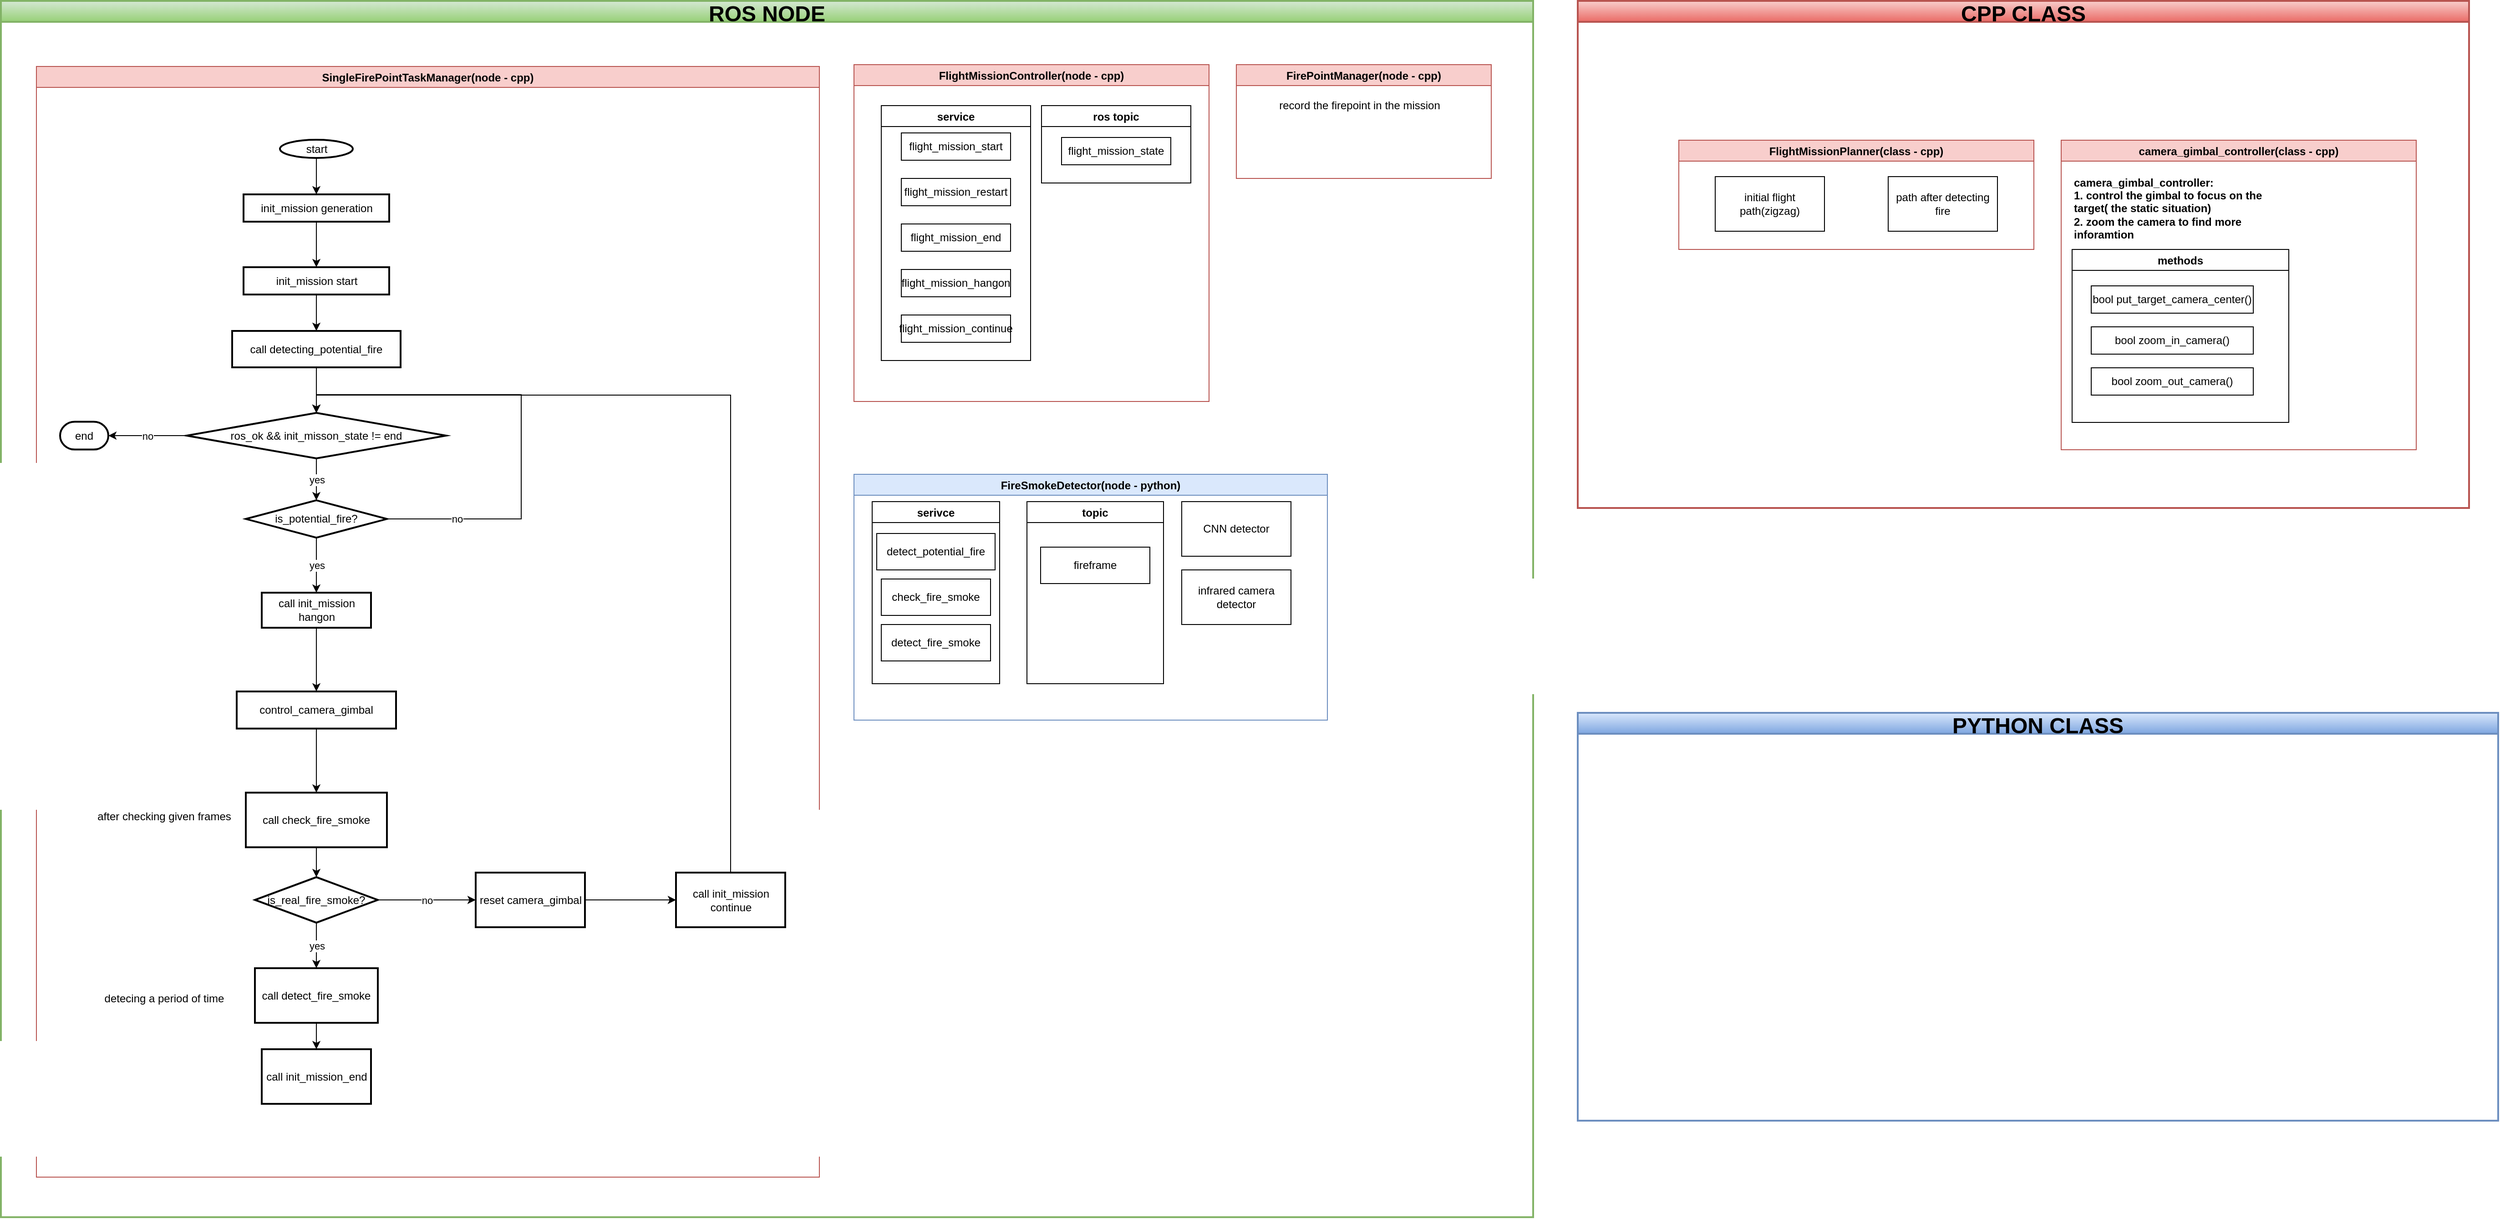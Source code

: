 <mxfile>
    <diagram id="Jxidr3ApS-HIUd0IqQsU" name="第 1 页">
        <mxGraphModel dx="3703" dy="1137" grid="0" gridSize="10" guides="1" tooltips="1" connect="1" arrows="1" fold="1" page="0" pageScale="1" pageWidth="827" pageHeight="1169" background="none" math="0" shadow="0">
            <root>
                <mxCell id="0"/>
                <mxCell id="1" parent="0"/>
                <mxCell id="Dc3XethNihEzIgwHtPZ2-13" value="ROS NODE" style="swimlane;glass=0;strokeWidth=2;gradientColor=#97d077;fillColor=#d5e8d4;strokeColor=#82b366;fontSize=24;swimlaneFillColor=none;fontColor=#000000;" parent="1" vertex="1">
                    <mxGeometry x="-1794" y="-204" width="1683" height="1336" as="geometry"/>
                </mxCell>
                <mxCell id="V2wQXWlP-ilBj3laSn5z-2" value="SingleFirePointTaskManager(node - cpp)" style="swimlane;fillColor=#f8cecc;strokeColor=#b85450;fontColor=#000000;" parent="Dc3XethNihEzIgwHtPZ2-13" vertex="1">
                    <mxGeometry x="39" y="72" width="860" height="1220" as="geometry"/>
                </mxCell>
                <mxCell id="V2wQXWlP-ilBj3laSn5z-29" value="start" style="strokeWidth=2;html=1;shape=mxgraph.flowchart.start_1;whiteSpace=wrap;" parent="V2wQXWlP-ilBj3laSn5z-2" vertex="1">
                    <mxGeometry x="267.5" y="80.5" width="80" height="20" as="geometry"/>
                </mxCell>
                <mxCell id="3" value="no" style="edgeStyle=orthogonalEdgeStyle;rounded=0;orthogonalLoop=1;jettySize=auto;html=1;exitX=0;exitY=0.5;exitDx=0;exitDy=0;exitPerimeter=0;entryX=1;entryY=0.5;entryDx=0;entryDy=0;entryPerimeter=0;" edge="1" parent="V2wQXWlP-ilBj3laSn5z-2" source="V2wQXWlP-ilBj3laSn5z-32" target="2">
                    <mxGeometry relative="1" as="geometry"/>
                </mxCell>
                <mxCell id="V2wQXWlP-ilBj3laSn5z-32" value="ros_ok &amp;amp;&amp;amp; init_misson_state != end" style="strokeWidth=2;html=1;shape=mxgraph.flowchart.decision;whiteSpace=wrap;" parent="V2wQXWlP-ilBj3laSn5z-2" vertex="1">
                    <mxGeometry x="165" y="380.54" width="285" height="50" as="geometry"/>
                </mxCell>
                <mxCell id="V2wQXWlP-ilBj3laSn5z-39" value="&lt;span&gt;init_mission generation&lt;/span&gt;" style="whiteSpace=wrap;html=1;strokeWidth=2;" parent="V2wQXWlP-ilBj3laSn5z-2" vertex="1">
                    <mxGeometry x="227.5" y="140.5" width="160" height="30" as="geometry"/>
                </mxCell>
                <mxCell id="V2wQXWlP-ilBj3laSn5z-40" value="" style="edgeStyle=orthogonalEdgeStyle;rounded=0;orthogonalLoop=1;jettySize=auto;html=1;" parent="V2wQXWlP-ilBj3laSn5z-2" source="V2wQXWlP-ilBj3laSn5z-29" target="V2wQXWlP-ilBj3laSn5z-39" edge="1">
                    <mxGeometry relative="1" as="geometry"/>
                </mxCell>
                <mxCell id="V2wQXWlP-ilBj3laSn5z-41" value="&lt;span&gt;init_mission start&lt;/span&gt;" style="whiteSpace=wrap;html=1;strokeWidth=2;" parent="V2wQXWlP-ilBj3laSn5z-2" vertex="1">
                    <mxGeometry x="227.5" y="220.5" width="160" height="30" as="geometry"/>
                </mxCell>
                <mxCell id="V2wQXWlP-ilBj3laSn5z-42" value="" style="edgeStyle=orthogonalEdgeStyle;rounded=0;orthogonalLoop=1;jettySize=auto;html=1;" parent="V2wQXWlP-ilBj3laSn5z-2" source="V2wQXWlP-ilBj3laSn5z-39" target="V2wQXWlP-ilBj3laSn5z-41" edge="1">
                    <mxGeometry relative="1" as="geometry"/>
                </mxCell>
                <mxCell id="V2wQXWlP-ilBj3laSn5z-111" value="no" style="edgeStyle=orthogonalEdgeStyle;rounded=0;orthogonalLoop=1;jettySize=auto;html=1;exitX=1;exitY=0.5;exitDx=0;exitDy=0;entryX=0.5;entryY=0;entryDx=0;entryDy=0;entryPerimeter=0;" parent="V2wQXWlP-ilBj3laSn5z-2" source="V2wQXWlP-ilBj3laSn5z-109" target="V2wQXWlP-ilBj3laSn5z-32" edge="1">
                    <mxGeometry x="-0.707" relative="1" as="geometry">
                        <Array as="points">
                            <mxPoint x="532.5" y="496.54"/>
                            <mxPoint x="532.5" y="360.54"/>
                            <mxPoint x="307.5" y="360.54"/>
                        </Array>
                        <mxPoint as="offset"/>
                    </mxGeometry>
                </mxCell>
                <mxCell id="V2wQXWlP-ilBj3laSn5z-109" value="is_potential_fire?" style="rhombus;whiteSpace=wrap;html=1;strokeWidth=2;" parent="V2wQXWlP-ilBj3laSn5z-2" vertex="1">
                    <mxGeometry x="230" y="476.54" width="155" height="41" as="geometry"/>
                </mxCell>
                <mxCell id="V2wQXWlP-ilBj3laSn5z-110" value="yes" style="edgeStyle=orthogonalEdgeStyle;rounded=0;orthogonalLoop=1;jettySize=auto;html=1;" parent="V2wQXWlP-ilBj3laSn5z-2" source="V2wQXWlP-ilBj3laSn5z-32" target="V2wQXWlP-ilBj3laSn5z-109" edge="1">
                    <mxGeometry relative="1" as="geometry">
                        <Array as="points">
                            <mxPoint x="307.5" y="456.54"/>
                            <mxPoint x="307.5" y="456.54"/>
                        </Array>
                    </mxGeometry>
                </mxCell>
                <mxCell id="V2wQXWlP-ilBj3laSn5z-114" value="control_camera_gimbal" style="whiteSpace=wrap;html=1;strokeWidth=2;" parent="V2wQXWlP-ilBj3laSn5z-2" vertex="1">
                    <mxGeometry x="220" y="686.54" width="175" height="40.75" as="geometry"/>
                </mxCell>
                <mxCell id="V2wQXWlP-ilBj3laSn5z-117" value="call detecting_potential_fire" style="whiteSpace=wrap;html=1;strokeWidth=2;" parent="V2wQXWlP-ilBj3laSn5z-2" vertex="1">
                    <mxGeometry x="215" y="290.5" width="185" height="40" as="geometry"/>
                </mxCell>
                <mxCell id="V2wQXWlP-ilBj3laSn5z-118" value="" style="edgeStyle=orthogonalEdgeStyle;rounded=0;orthogonalLoop=1;jettySize=auto;html=1;" parent="V2wQXWlP-ilBj3laSn5z-2" source="V2wQXWlP-ilBj3laSn5z-41" target="V2wQXWlP-ilBj3laSn5z-117" edge="1">
                    <mxGeometry relative="1" as="geometry"/>
                </mxCell>
                <mxCell id="V2wQXWlP-ilBj3laSn5z-119" style="edgeStyle=orthogonalEdgeStyle;rounded=0;orthogonalLoop=1;jettySize=auto;html=1;exitX=0.5;exitY=1;exitDx=0;exitDy=0;entryX=0.5;entryY=0;entryDx=0;entryDy=0;entryPerimeter=0;" parent="V2wQXWlP-ilBj3laSn5z-2" source="V2wQXWlP-ilBj3laSn5z-117" target="V2wQXWlP-ilBj3laSn5z-32" edge="1">
                    <mxGeometry relative="1" as="geometry">
                        <mxPoint x="307.328" y="520.5" as="targetPoint"/>
                    </mxGeometry>
                </mxCell>
                <mxCell id="V2wQXWlP-ilBj3laSn5z-120" value="call check_fire_smoke" style="whiteSpace=wrap;html=1;strokeWidth=2;" parent="V2wQXWlP-ilBj3laSn5z-2" vertex="1">
                    <mxGeometry x="230" y="797.67" width="155" height="60" as="geometry"/>
                </mxCell>
                <mxCell id="V2wQXWlP-ilBj3laSn5z-121" value="" style="edgeStyle=orthogonalEdgeStyle;rounded=0;orthogonalLoop=1;jettySize=auto;html=1;" parent="V2wQXWlP-ilBj3laSn5z-2" source="V2wQXWlP-ilBj3laSn5z-114" target="V2wQXWlP-ilBj3laSn5z-120" edge="1">
                    <mxGeometry relative="1" as="geometry"/>
                </mxCell>
                <mxCell id="V2wQXWlP-ilBj3laSn5z-132" value="&lt;span&gt;after checking given frames&lt;/span&gt;" style="text;html=1;align=center;verticalAlign=middle;resizable=0;points=[];autosize=1;strokeColor=none;fillColor=none;" parent="V2wQXWlP-ilBj3laSn5z-2" vertex="1">
                    <mxGeometry x="60" y="813.5" width="160" height="20" as="geometry"/>
                </mxCell>
                <mxCell id="V2wQXWlP-ilBj3laSn5z-128" value="call detect_fire_smoke" style="whiteSpace=wrap;html=1;strokeWidth=2;" parent="V2wQXWlP-ilBj3laSn5z-2" vertex="1">
                    <mxGeometry x="240" y="990.5" width="135" height="60" as="geometry"/>
                </mxCell>
                <mxCell id="V2wQXWlP-ilBj3laSn5z-135" value="yes" style="edgeStyle=orthogonalEdgeStyle;rounded=0;orthogonalLoop=1;jettySize=auto;html=1;exitX=0.5;exitY=1;exitDx=0;exitDy=0;entryX=0.5;entryY=0;entryDx=0;entryDy=0;" parent="V2wQXWlP-ilBj3laSn5z-2" source="V2wQXWlP-ilBj3laSn5z-133" target="V2wQXWlP-ilBj3laSn5z-128" edge="1">
                    <mxGeometry relative="1" as="geometry"/>
                </mxCell>
                <mxCell id="V2wQXWlP-ilBj3laSn5z-133" value="is_real_fire_smoke?" style="rhombus;whiteSpace=wrap;html=1;strokeWidth=2;" parent="V2wQXWlP-ilBj3laSn5z-2" vertex="1">
                    <mxGeometry x="240" y="890.5" width="135" height="50" as="geometry"/>
                </mxCell>
                <mxCell id="V2wQXWlP-ilBj3laSn5z-134" value="" style="edgeStyle=orthogonalEdgeStyle;rounded=0;orthogonalLoop=1;jettySize=auto;html=1;" parent="V2wQXWlP-ilBj3laSn5z-2" source="V2wQXWlP-ilBj3laSn5z-120" target="V2wQXWlP-ilBj3laSn5z-133" edge="1">
                    <mxGeometry relative="1" as="geometry"/>
                </mxCell>
                <mxCell id="V2wQXWlP-ilBj3laSn5z-136" value="reset camera_gimbal" style="whiteSpace=wrap;html=1;strokeWidth=2;" parent="V2wQXWlP-ilBj3laSn5z-2" vertex="1">
                    <mxGeometry x="482.5" y="885.5" width="120" height="60" as="geometry"/>
                </mxCell>
                <mxCell id="V2wQXWlP-ilBj3laSn5z-137" value="no" style="edgeStyle=orthogonalEdgeStyle;rounded=0;orthogonalLoop=1;jettySize=auto;html=1;" parent="V2wQXWlP-ilBj3laSn5z-2" source="V2wQXWlP-ilBj3laSn5z-133" target="V2wQXWlP-ilBj3laSn5z-136" edge="1">
                    <mxGeometry relative="1" as="geometry"/>
                </mxCell>
                <mxCell id="V2wQXWlP-ilBj3laSn5z-138" value="call init_mission continue" style="whiteSpace=wrap;html=1;strokeWidth=2;" parent="V2wQXWlP-ilBj3laSn5z-2" vertex="1">
                    <mxGeometry x="702.5" y="885.5" width="120" height="60" as="geometry"/>
                </mxCell>
                <mxCell id="V2wQXWlP-ilBj3laSn5z-139" value="" style="edgeStyle=orthogonalEdgeStyle;rounded=0;orthogonalLoop=1;jettySize=auto;html=1;" parent="V2wQXWlP-ilBj3laSn5z-2" source="V2wQXWlP-ilBj3laSn5z-136" target="V2wQXWlP-ilBj3laSn5z-138" edge="1">
                    <mxGeometry relative="1" as="geometry"/>
                </mxCell>
                <mxCell id="V2wQXWlP-ilBj3laSn5z-140" style="edgeStyle=orthogonalEdgeStyle;rounded=0;orthogonalLoop=1;jettySize=auto;html=1;exitX=0.5;exitY=0;exitDx=0;exitDy=0;entryX=0.5;entryY=0;entryDx=0;entryDy=0;entryPerimeter=0;" parent="V2wQXWlP-ilBj3laSn5z-2" source="V2wQXWlP-ilBj3laSn5z-138" target="V2wQXWlP-ilBj3laSn5z-32" edge="1">
                    <mxGeometry relative="1" as="geometry">
                        <Array as="points">
                            <mxPoint x="763" y="361"/>
                            <mxPoint x="308" y="361"/>
                        </Array>
                    </mxGeometry>
                </mxCell>
                <mxCell id="V2wQXWlP-ilBj3laSn5z-142" value="call init_mission_end" style="whiteSpace=wrap;html=1;strokeWidth=2;" parent="V2wQXWlP-ilBj3laSn5z-2" vertex="1">
                    <mxGeometry x="247.5" y="1079.5" width="120" height="60" as="geometry"/>
                </mxCell>
                <mxCell id="V2wQXWlP-ilBj3laSn5z-143" value="" style="edgeStyle=orthogonalEdgeStyle;rounded=0;orthogonalLoop=1;jettySize=auto;html=1;" parent="V2wQXWlP-ilBj3laSn5z-2" source="V2wQXWlP-ilBj3laSn5z-128" target="V2wQXWlP-ilBj3laSn5z-142" edge="1">
                    <mxGeometry relative="1" as="geometry"/>
                </mxCell>
                <mxCell id="Dc3XethNihEzIgwHtPZ2-1" value="detecing a period of time" style="text;html=1;align=center;verticalAlign=middle;resizable=0;points=[];autosize=1;strokeColor=none;fillColor=none;" parent="V2wQXWlP-ilBj3laSn5z-2" vertex="1">
                    <mxGeometry x="65" y="1013.5" width="150" height="20" as="geometry"/>
                </mxCell>
                <mxCell id="V2wQXWlP-ilBj3laSn5z-112" value="call init_mission hangon" style="whiteSpace=wrap;html=1;strokeWidth=2;" parent="V2wQXWlP-ilBj3laSn5z-2" vertex="1">
                    <mxGeometry x="247.5" y="578.04" width="120" height="38.5" as="geometry"/>
                </mxCell>
                <mxCell id="V2wQXWlP-ilBj3laSn5z-115" value="" style="edgeStyle=orthogonalEdgeStyle;rounded=0;orthogonalLoop=1;jettySize=auto;html=1;" parent="V2wQXWlP-ilBj3laSn5z-2" source="V2wQXWlP-ilBj3laSn5z-112" target="V2wQXWlP-ilBj3laSn5z-114" edge="1">
                    <mxGeometry relative="1" as="geometry"/>
                </mxCell>
                <mxCell id="V2wQXWlP-ilBj3laSn5z-113" value="yes" style="edgeStyle=orthogonalEdgeStyle;rounded=0;orthogonalLoop=1;jettySize=auto;html=1;" parent="V2wQXWlP-ilBj3laSn5z-2" source="V2wQXWlP-ilBj3laSn5z-109" target="V2wQXWlP-ilBj3laSn5z-112" edge="1">
                    <mxGeometry relative="1" as="geometry"/>
                </mxCell>
                <mxCell id="2" value="end" style="strokeWidth=2;html=1;shape=mxgraph.flowchart.terminator;whiteSpace=wrap;" vertex="1" parent="V2wQXWlP-ilBj3laSn5z-2">
                    <mxGeometry x="26" y="390.27" width="53" height="30.54" as="geometry"/>
                </mxCell>
                <mxCell id="V2wQXWlP-ilBj3laSn5z-3" value="FlightMissionController(node - cpp)" style="swimlane;fillColor=#f8cecc;strokeColor=#b85450;fontColor=#000000;" parent="Dc3XethNihEzIgwHtPZ2-13" vertex="1">
                    <mxGeometry x="937" y="70" width="390" height="370" as="geometry"/>
                </mxCell>
                <mxCell id="V2wQXWlP-ilBj3laSn5z-10" value="service" style="swimlane;" parent="V2wQXWlP-ilBj3laSn5z-3" vertex="1">
                    <mxGeometry x="30" y="45" width="164" height="280" as="geometry">
                        <mxRectangle x="30" y="55" width="70" height="23" as="alternateBounds"/>
                    </mxGeometry>
                </mxCell>
                <mxCell id="V2wQXWlP-ilBj3laSn5z-5" value="flight_mission_start" style="rounded=0;whiteSpace=wrap;html=1;" parent="V2wQXWlP-ilBj3laSn5z-10" vertex="1">
                    <mxGeometry x="22" y="30" width="120" height="30" as="geometry"/>
                </mxCell>
                <mxCell id="V2wQXWlP-ilBj3laSn5z-6" value="flight_mission_restart" style="rounded=0;whiteSpace=wrap;html=1;" parent="V2wQXWlP-ilBj3laSn5z-10" vertex="1">
                    <mxGeometry x="22" y="80" width="120" height="30" as="geometry"/>
                </mxCell>
                <mxCell id="V2wQXWlP-ilBj3laSn5z-7" value="flight_mission_end" style="rounded=0;whiteSpace=wrap;html=1;" parent="V2wQXWlP-ilBj3laSn5z-10" vertex="1">
                    <mxGeometry x="22" y="130" width="120" height="30" as="geometry"/>
                </mxCell>
                <mxCell id="V2wQXWlP-ilBj3laSn5z-8" value="flight_mission_hangon" style="rounded=0;whiteSpace=wrap;html=1;" parent="V2wQXWlP-ilBj3laSn5z-10" vertex="1">
                    <mxGeometry x="22" y="180" width="120" height="30" as="geometry"/>
                </mxCell>
                <mxCell id="V2wQXWlP-ilBj3laSn5z-9" value="flight_mission_continue" style="rounded=0;whiteSpace=wrap;html=1;" parent="V2wQXWlP-ilBj3laSn5z-10" vertex="1">
                    <mxGeometry x="22" y="230" width="120" height="30" as="geometry"/>
                </mxCell>
                <mxCell id="V2wQXWlP-ilBj3laSn5z-11" value="ros topic" style="swimlane;" parent="V2wQXWlP-ilBj3laSn5z-3" vertex="1">
                    <mxGeometry x="206" y="45" width="164" height="85" as="geometry">
                        <mxRectangle x="30" y="55" width="70" height="23" as="alternateBounds"/>
                    </mxGeometry>
                </mxCell>
                <mxCell id="V2wQXWlP-ilBj3laSn5z-12" value="flight_mission_state" style="rounded=0;whiteSpace=wrap;html=1;" parent="V2wQXWlP-ilBj3laSn5z-11" vertex="1">
                    <mxGeometry x="22" y="35" width="120" height="30" as="geometry"/>
                </mxCell>
                <mxCell id="V2wQXWlP-ilBj3laSn5z-20" value="FireSmokeDetector(node - python)" style="swimlane;fillColor=#dae8fc;strokeColor=#6c8ebf;fontColor=#000000;" parent="Dc3XethNihEzIgwHtPZ2-13" vertex="1">
                    <mxGeometry x="937" y="520" width="520" height="270" as="geometry"/>
                </mxCell>
                <mxCell id="V2wQXWlP-ilBj3laSn5z-21" value="infrared camera detector" style="rounded=0;whiteSpace=wrap;html=1;" parent="V2wQXWlP-ilBj3laSn5z-20" vertex="1">
                    <mxGeometry x="360" y="105" width="120" height="60" as="geometry"/>
                </mxCell>
                <mxCell id="V2wQXWlP-ilBj3laSn5z-24" value="CNN detector" style="rounded=0;whiteSpace=wrap;html=1;" parent="V2wQXWlP-ilBj3laSn5z-20" vertex="1">
                    <mxGeometry x="360" y="30" width="120" height="60" as="geometry"/>
                </mxCell>
                <mxCell id="V2wQXWlP-ilBj3laSn5z-99" value="serivce" style="swimlane;" parent="V2wQXWlP-ilBj3laSn5z-20" vertex="1">
                    <mxGeometry x="20" y="30" width="140" height="200" as="geometry"/>
                </mxCell>
                <mxCell id="V2wQXWlP-ilBj3laSn5z-104" value="detect_potential_fire" style="rounded=0;whiteSpace=wrap;html=1;" parent="V2wQXWlP-ilBj3laSn5z-99" vertex="1">
                    <mxGeometry x="5" y="35" width="130" height="40" as="geometry"/>
                </mxCell>
                <mxCell id="V2wQXWlP-ilBj3laSn5z-144" value="check_fire_smoke" style="rounded=0;whiteSpace=wrap;html=1;" parent="V2wQXWlP-ilBj3laSn5z-99" vertex="1">
                    <mxGeometry x="10" y="85" width="120" height="40" as="geometry"/>
                </mxCell>
                <mxCell id="V2wQXWlP-ilBj3laSn5z-102" value="detect_fire_smoke" style="rounded=0;whiteSpace=wrap;html=1;" parent="V2wQXWlP-ilBj3laSn5z-99" vertex="1">
                    <mxGeometry x="10" y="135" width="120" height="40" as="geometry"/>
                </mxCell>
                <mxCell id="V2wQXWlP-ilBj3laSn5z-100" value="topic" style="swimlane;" parent="V2wQXWlP-ilBj3laSn5z-20" vertex="1">
                    <mxGeometry x="190" y="30" width="150" height="200" as="geometry"/>
                </mxCell>
                <mxCell id="V2wQXWlP-ilBj3laSn5z-103" value="fireframe" style="rounded=0;whiteSpace=wrap;html=1;" parent="V2wQXWlP-ilBj3laSn5z-100" vertex="1">
                    <mxGeometry x="15" y="50" width="120" height="40" as="geometry"/>
                </mxCell>
                <mxCell id="Dc3XethNihEzIgwHtPZ2-2" value="FirePointManager(node - cpp)" style="swimlane;fillColor=#f8cecc;strokeColor=#b85450;fontColor=#000000;" parent="Dc3XethNihEzIgwHtPZ2-13" vertex="1">
                    <mxGeometry x="1357" y="70" width="280" height="125" as="geometry"/>
                </mxCell>
                <mxCell id="Dc3XethNihEzIgwHtPZ2-11" value="record the firepoint in the mission" style="text;html=1;align=center;verticalAlign=middle;resizable=0;points=[];autosize=1;strokeColor=none;fillColor=none;" parent="Dc3XethNihEzIgwHtPZ2-2" vertex="1">
                    <mxGeometry x="40" y="35" width="190" height="20" as="geometry"/>
                </mxCell>
                <mxCell id="Dc3XethNihEzIgwHtPZ2-67" value="CPP CLASS" style="swimlane;glass=0;strokeWidth=2;gradientColor=#ea6b66;fillColor=#f8cecc;strokeColor=#b85450;fontSize=24;fontColor=#000000;" parent="1" vertex="1">
                    <mxGeometry x="-62" y="-204" width="979" height="557" as="geometry"/>
                </mxCell>
                <mxCell id="V2wQXWlP-ilBj3laSn5z-17" value="FlightMissionPlanner(class - cpp)" style="swimlane;fillColor=#f8cecc;strokeColor=#b85450;fontColor=#000000;" parent="Dc3XethNihEzIgwHtPZ2-67" vertex="1">
                    <mxGeometry x="111" y="153" width="390" height="120" as="geometry"/>
                </mxCell>
                <mxCell id="V2wQXWlP-ilBj3laSn5z-18" value="initial flight path(zigzag)" style="rounded=0;whiteSpace=wrap;html=1;" parent="V2wQXWlP-ilBj3laSn5z-17" vertex="1">
                    <mxGeometry x="40" y="40" width="120" height="60" as="geometry"/>
                </mxCell>
                <mxCell id="V2wQXWlP-ilBj3laSn5z-19" value="path after detecting fire" style="rounded=0;whiteSpace=wrap;html=1;" parent="V2wQXWlP-ilBj3laSn5z-17" vertex="1">
                    <mxGeometry x="230" y="40" width="120" height="60" as="geometry"/>
                </mxCell>
                <mxCell id="V2wQXWlP-ilBj3laSn5z-25" value="camera_gimbal_controller(class - cpp)" style="swimlane;fillColor=#f8cecc;strokeColor=#b85450;fontColor=#000000;" parent="Dc3XethNihEzIgwHtPZ2-67" vertex="1">
                    <mxGeometry x="531" y="153" width="390" height="340" as="geometry"/>
                </mxCell>
                <mxCell id="V2wQXWlP-ilBj3laSn5z-28" value="&lt;span style=&quot;font-weight: 700 ; text-align: center&quot;&gt;camera_gimbal_controller&lt;/span&gt;&lt;b&gt;:&lt;br&gt;1. control the gimbal to focus on the target( the static situation)&lt;br&gt;2. zoom the camera to find more inforamtion&lt;br&gt;&lt;/b&gt;" style="text;html=1;strokeColor=none;fillColor=none;align=left;verticalAlign=middle;whiteSpace=wrap;rounded=0;" parent="V2wQXWlP-ilBj3laSn5z-25" vertex="1">
                    <mxGeometry x="12" y="40" width="218" height="70" as="geometry"/>
                </mxCell>
                <mxCell id="V2wQXWlP-ilBj3laSn5z-72" value="methods" style="swimlane;" parent="V2wQXWlP-ilBj3laSn5z-25" vertex="1">
                    <mxGeometry x="12" y="120" width="238" height="190" as="geometry">
                        <mxRectangle x="30" y="55" width="70" height="23" as="alternateBounds"/>
                    </mxGeometry>
                </mxCell>
                <mxCell id="V2wQXWlP-ilBj3laSn5z-73" value="bool put_target_camera_center()" style="rounded=0;whiteSpace=wrap;html=1;" parent="V2wQXWlP-ilBj3laSn5z-72" vertex="1">
                    <mxGeometry x="21" y="40" width="178" height="30" as="geometry"/>
                </mxCell>
                <mxCell id="V2wQXWlP-ilBj3laSn5z-78" value="bool zoom_in_camera()" style="rounded=0;whiteSpace=wrap;html=1;" parent="V2wQXWlP-ilBj3laSn5z-72" vertex="1">
                    <mxGeometry x="21" y="85" width="178" height="30" as="geometry"/>
                </mxCell>
                <mxCell id="V2wQXWlP-ilBj3laSn5z-79" value="bool zoom_out_camera()" style="rounded=0;whiteSpace=wrap;html=1;" parent="V2wQXWlP-ilBj3laSn5z-72" vertex="1">
                    <mxGeometry x="21" y="130" width="178" height="30" as="geometry"/>
                </mxCell>
                <mxCell id="Dc3XethNihEzIgwHtPZ2-68" value="PYTHON CLASS" style="swimlane;glass=0;strokeWidth=2;gradientColor=#7ea6e0;fillColor=#dae8fc;strokeColor=#6c8ebf;fontSize=24;fontColor=#000000;" parent="1" vertex="1">
                    <mxGeometry x="-62" y="578" width="1011" height="448" as="geometry"/>
                </mxCell>
            </root>
        </mxGraphModel>
    </diagram>
</mxfile>